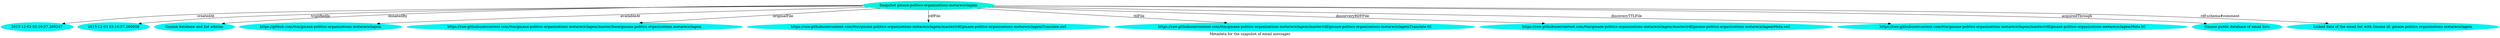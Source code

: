 digraph  {
	graph [label="Metadata for the snapshot of email messages"];
	node [label="\N"];
	"Snapshot gmane-politics-organizations-metareciclagem"	 [color="#02F3DD",
		style=filled];
	0	 [color="#02F3F1",
		label="2015-12-03 03:10:57.260247",
		style=filled];
	"Snapshot gmane-politics-organizations-metareciclagem" -> 0	 [label=createdAt];
	1	 [color="#02F3F1",
		label="2015-12-03 03:10:57.260939",
		style=filled];
	"Snapshot gmane-politics-organizations-metareciclagem" -> 1	 [label=triplifiedIn];
	2	 [color="#02F3F1",
		label="Gmane database and list admins",
		style=filled];
	"Snapshot gmane-politics-organizations-metareciclagem" -> 2	 [label=donatedBy];
	3	 [color="#02F3F1",
		label="https://github.com/ttm/gmane-politics-organizations-metareciclagem",
		style=filled];
	"Snapshot gmane-politics-organizations-metareciclagem" -> 3	 [label=availableAt];
	4	 [color="#02F3F1",
		label="https://raw.githubusercontent.com/ttm/gmane-politics-organizations-metareciclagem/master/base/gmane.politics.organizations.metareciclagem",
		style=filled];
	"Snapshot gmane-politics-organizations-metareciclagem" -> 4	 [label=originalFile];
	5	 [color="#02F3F1",
		label="https://raw.githubusercontent.com/ttm/gmane-politics-organizations-metareciclagem/master/rdf/gmane-politics-organizations-metareciclagemTranslate.owl",
		style=filled];
	"Snapshot gmane-politics-organizations-metareciclagem" -> 5	 [label=rdfFile];
	6	 [color="#02F3F1",
		label="https://raw.githubusercontent.com/ttm/gmane-politics-organizations-metareciclagem/master/rdf/gmane-politics-organizations-metareciclagemTranslate.ttl",
		style=filled];
	"Snapshot gmane-politics-organizations-metareciclagem" -> 6	 [label=ttlFile];
	7	 [color="#02F3F1",
		label="https://raw.githubusercontent.com/ttm/gmane-politics-organizations-metareciclagem/master/rdf/gmane-politics-organizations-metareciclagemMeta.owl",
		style=filled];
	"Snapshot gmane-politics-organizations-metareciclagem" -> 7	 [label=discorveryRDFFile];
	8	 [color="#02F3F1",
		label="https://raw.githubusercontent.com/ttm/gmane-politics-organizations-metareciclagem/master/rdf/gmane-politics-organizations-metareciclagemMeta.ttl",
		style=filled];
	"Snapshot gmane-politics-organizations-metareciclagem" -> 8	 [label=discoveryTTLFile];
	9	 [color="#02F3F1",
		label="Gmane public database of email lists",
		style=filled];
	"Snapshot gmane-politics-organizations-metareciclagem" -> 9	 [label=acquiredThrough];
	10	 [color="#02F3F1",
		label="Linked data of the email list with Gmane id: gmane.politics.organizations.metareciclagem",
		style=filled];
	"Snapshot gmane-politics-organizations-metareciclagem" -> 10	 [label="rdf-schema#comment"];
}
